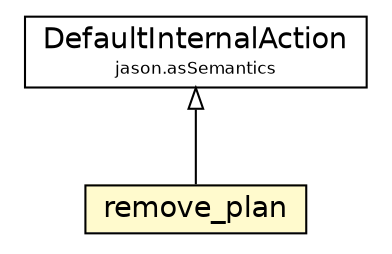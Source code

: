 #!/usr/local/bin/dot
#
# Class diagram 
# Generated by UMLGraph version 5.1 (http://www.umlgraph.org/)
#

digraph G {
	edge [fontname="Helvetica",fontsize=10,labelfontname="Helvetica",labelfontsize=10];
	node [fontname="Helvetica",fontsize=10,shape=plaintext];
	nodesep=0.25;
	ranksep=0.5;
	// jason.asSemantics.DefaultInternalAction
	c53490 [label=<<table title="jason.asSemantics.DefaultInternalAction" border="0" cellborder="1" cellspacing="0" cellpadding="2" port="p" href="../asSemantics/DefaultInternalAction.html">
		<tr><td><table border="0" cellspacing="0" cellpadding="1">
<tr><td align="center" balign="center"> DefaultInternalAction </td></tr>
<tr><td align="center" balign="center"><font point-size="8.0"> jason.asSemantics </font></td></tr>
		</table></td></tr>
		</table>>, fontname="Helvetica", fontcolor="black", fontsize=14.0];
	// jason.stdlib.remove_plan
	c53659 [label=<<table title="jason.stdlib.remove_plan" border="0" cellborder="1" cellspacing="0" cellpadding="2" port="p" bgcolor="lemonChiffon" href="./remove_plan.html">
		<tr><td><table border="0" cellspacing="0" cellpadding="1">
<tr><td align="center" balign="center"> remove_plan </td></tr>
		</table></td></tr>
		</table>>, fontname="Helvetica", fontcolor="black", fontsize=14.0];
	//jason.stdlib.remove_plan extends jason.asSemantics.DefaultInternalAction
	c53490:p -> c53659:p [dir=back,arrowtail=empty];
}

